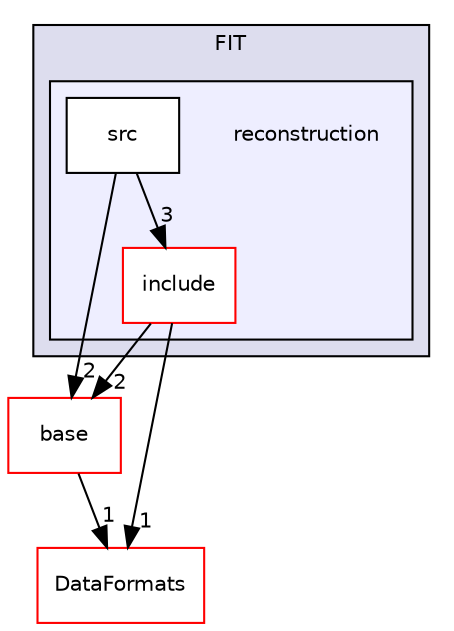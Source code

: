 digraph "/home/travis/build/AliceO2Group/AliceO2/Detectors/FIT/reconstruction" {
  bgcolor=transparent;
  compound=true
  node [ fontsize="10", fontname="Helvetica"];
  edge [ labelfontsize="10", labelfontname="Helvetica"];
  subgraph clusterdir_d14e88a79bca429480864605ee348cef {
    graph [ bgcolor="#ddddee", pencolor="black", label="FIT" fontname="Helvetica", fontsize="10", URL="dir_d14e88a79bca429480864605ee348cef.html"]
  subgraph clusterdir_2c820bed5c411b935519b7bdac22c9ce {
    graph [ bgcolor="#eeeeff", pencolor="black", label="" URL="dir_2c820bed5c411b935519b7bdac22c9ce.html"];
    dir_2c820bed5c411b935519b7bdac22c9ce [shape=plaintext label="reconstruction"];
    dir_1af69bfcf1f17ec123009496bd1e7488 [shape=box label="include" color="red" fillcolor="white" style="filled" URL="dir_1af69bfcf1f17ec123009496bd1e7488.html"];
    dir_825166f14433d183d2d3a946ddb96719 [shape=box label="src" color="black" fillcolor="white" style="filled" URL="dir_825166f14433d183d2d3a946ddb96719.html"];
  }
  }
  dir_efd5be80f1ea96799fa313034d485898 [shape=box label="base" color="red" URL="dir_efd5be80f1ea96799fa313034d485898.html"];
  dir_2171f7ec022c5423887b07c69b2f5b48 [shape=box label="DataFormats" color="red" URL="dir_2171f7ec022c5423887b07c69b2f5b48.html"];
  dir_efd5be80f1ea96799fa313034d485898->dir_2171f7ec022c5423887b07c69b2f5b48 [headlabel="1", labeldistance=1.5 headhref="dir_000216_000056.html"];
  dir_825166f14433d183d2d3a946ddb96719->dir_efd5be80f1ea96799fa313034d485898 [headlabel="2", labeldistance=1.5 headhref="dir_000257_000216.html"];
  dir_825166f14433d183d2d3a946ddb96719->dir_1af69bfcf1f17ec123009496bd1e7488 [headlabel="3", labeldistance=1.5 headhref="dir_000257_000255.html"];
  dir_1af69bfcf1f17ec123009496bd1e7488->dir_efd5be80f1ea96799fa313034d485898 [headlabel="2", labeldistance=1.5 headhref="dir_000255_000216.html"];
  dir_1af69bfcf1f17ec123009496bd1e7488->dir_2171f7ec022c5423887b07c69b2f5b48 [headlabel="1", labeldistance=1.5 headhref="dir_000255_000056.html"];
}
